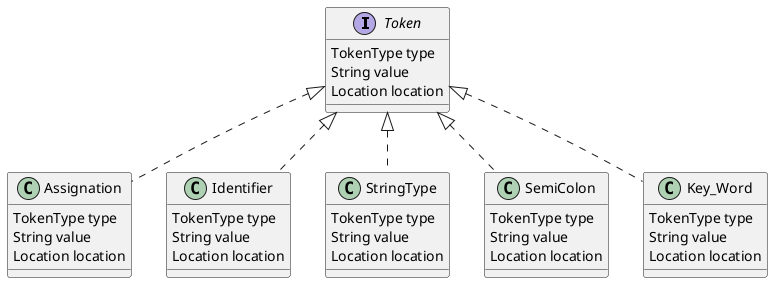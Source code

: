 @startuml
interface Token {
    TokenType type
    String value
    Location location
}

class Assignation implements Token {
    TokenType type
    String value
    Location location
}

class Identifier implements Token {
    TokenType type
    String value
    Location location
}

class StringType implements Token {
    TokenType type
    String value
    Location location
}

class SemiColon implements Token {
    TokenType type
    String value
    Location location
}
' Con Key_Word me refiero a PUBLIC o FINAL y sus variantes
class Key_Word implements Token {
    TokenType type
    String value
    Location location
}
@enduml